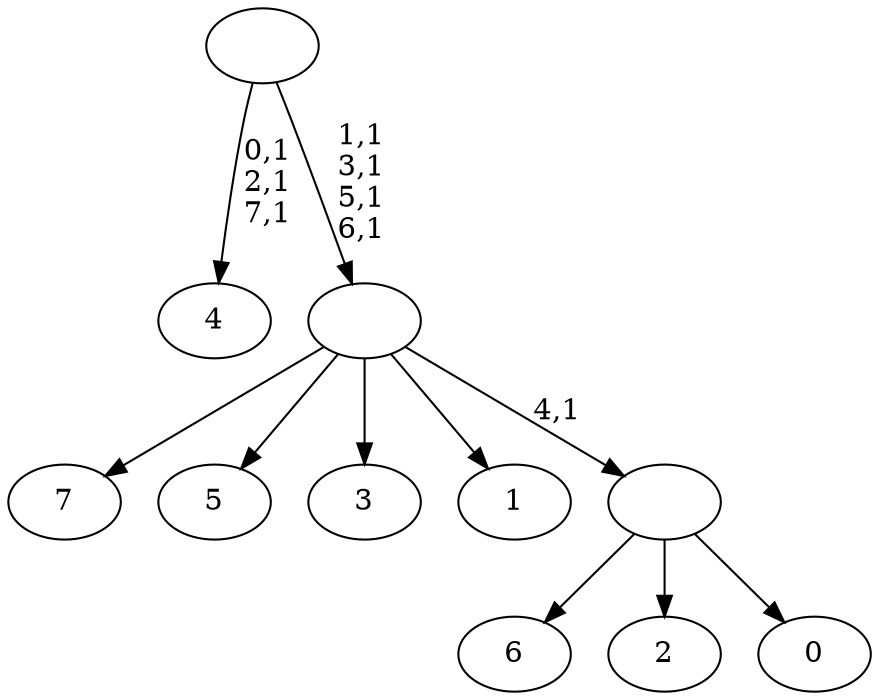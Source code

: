 digraph T {
	16 [label="7"]
	15 [label="6"]
	14 [label="5"]
	13 [label="4"]
	9 [label="3"]
	8 [label="2"]
	7 [label="1"]
	6 [label="0"]
	5 [label=""]
	4 [label=""]
	0 [label=""]
	5 -> 15 [label=""]
	5 -> 8 [label=""]
	5 -> 6 [label=""]
	4 -> 16 [label=""]
	4 -> 14 [label=""]
	4 -> 9 [label=""]
	4 -> 7 [label=""]
	4 -> 5 [label="4,1"]
	0 -> 4 [label="1,1\n3,1\n5,1\n6,1"]
	0 -> 13 [label="0,1\n2,1\n7,1"]
}
